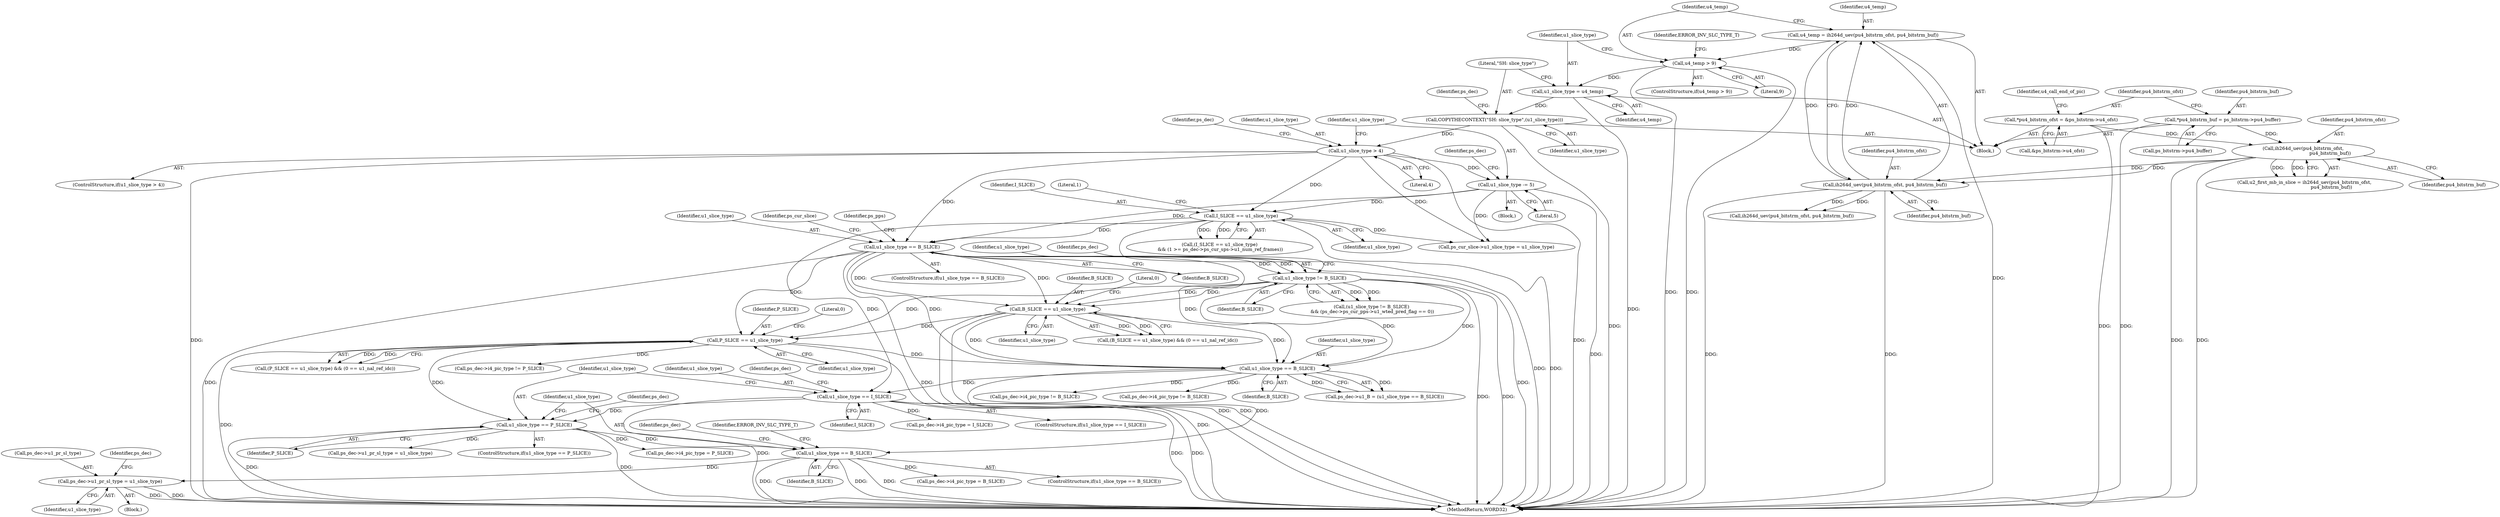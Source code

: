 digraph "0_Android_e629194c62a9a129ce378e08cb1059a8a53f1795_1@pointer" {
"1002475" [label="(Call,ps_dec->u1_pr_sl_type = u1_slice_type)"];
"1002459" [label="(Call,u1_slice_type == B_SLICE)"];
"1002425" [label="(Call,u1_slice_type == P_SLICE)"];
"1002390" [label="(Call,u1_slice_type == I_SLICE)"];
"1002252" [label="(Call,u1_slice_type == B_SLICE)"];
"1001794" [label="(Call,B_SLICE == u1_slice_type)"];
"1001495" [label="(Call,u1_slice_type == B_SLICE)"];
"1000308" [label="(Call,u1_slice_type -= 5)"];
"1000304" [label="(Call,u1_slice_type > 4)"];
"1000295" [label="(Call,COPYTHECONTEXT(\"SH: slice_type\",(u1_slice_type)))"];
"1000292" [label="(Call,u1_slice_type = u4_temp)"];
"1000287" [label="(Call,u4_temp > 9)"];
"1000281" [label="(Call,u4_temp = ih264d_uev(pu4_bitstrm_ofst, pu4_bitstrm_buf))"];
"1000283" [label="(Call,ih264d_uev(pu4_bitstrm_ofst, pu4_bitstrm_buf))"];
"1000237" [label="(Call,ih264d_uev(pu4_bitstrm_ofst,\n                                     pu4_bitstrm_buf))"];
"1000209" [label="(Call,*pu4_bitstrm_ofst = &ps_bitstrm->u4_ofst)"];
"1000203" [label="(Call,*pu4_bitstrm_buf = ps_bitstrm->pu4_buffer)"];
"1000353" [label="(Call,I_SLICE == u1_slice_type)"];
"1001718" [label="(Call,u1_slice_type != B_SLICE)"];
"1001809" [label="(Call,P_SLICE == u1_slice_type)"];
"1001718" [label="(Call,u1_slice_type != B_SLICE)"];
"1000424" [label="(Call,ih264d_uev(pu4_bitstrm_ofst, pu4_bitstrm_buf))"];
"1002426" [label="(Identifier,u1_slice_type)"];
"1001495" [label="(Call,u1_slice_type == B_SLICE)"];
"1002480" [label="(Call,ps_dec->i4_pic_type = B_SLICE)"];
"1001724" [label="(Identifier,ps_dec)"];
"1002466" [label="(Identifier,ps_dec)"];
"1000296" [label="(Literal,\"SH: slice_type\")"];
"1001719" [label="(Identifier,u1_slice_type)"];
"1002252" [label="(Call,u1_slice_type == B_SLICE)"];
"1000307" [label="(Block,)"];
"1000313" [label="(Identifier,ps_dec)"];
"1002447" [label="(Call,ps_dec->i4_pic_type != B_SLICE)"];
"1000300" [label="(Identifier,ps_dec)"];
"1001798" [label="(Literal,0)"];
"1000209" [label="(Call,*pu4_bitstrm_ofst = &ps_bitstrm->u4_ofst)"];
"1002570" [label="(MethodReturn,WORD32)"];
"1001445" [label="(Call,ps_cur_slice->u1_slice_type = u1_slice_type)"];
"1000295" [label="(Call,COPYTHECONTEXT(\"SH: slice_type\",(u1_slice_type)))"];
"1000226" [label="(Identifier,u4_call_end_of_pic)"];
"1001793" [label="(Call,(B_SLICE == u1_slice_type) && (0 == u1_nal_ref_idc))"];
"1000282" [label="(Identifier,u4_temp)"];
"1002476" [label="(Call,ps_dec->u1_pr_sl_type)"];
"1002418" [label="(Call,ps_dec->i4_pic_type = I_SLICE)"];
"1000291" [label="(Identifier,ERROR_INV_SLC_TYPE_T)"];
"1000285" [label="(Identifier,pu4_bitstrm_buf)"];
"1000238" [label="(Identifier,pu4_bitstrm_ofst)"];
"1000203" [label="(Call,*pu4_bitstrm_buf = ps_bitstrm->pu4_buffer)"];
"1002397" [label="(Identifier,ps_dec)"];
"1002458" [label="(ControlStructure,if(u1_slice_type == B_SLICE))"];
"1002408" [label="(Call,ps_dec->i4_pic_type != B_SLICE)"];
"1000322" [label="(Identifier,ps_dec)"];
"1002248" [label="(Call,ps_dec->u1_B = (u1_slice_type == B_SLICE))"];
"1002391" [label="(Identifier,u1_slice_type)"];
"1001547" [label="(Identifier,ps_pps)"];
"1000355" [label="(Identifier,u1_slice_type)"];
"1002424" [label="(ControlStructure,if(u1_slice_type == P_SLICE))"];
"1000286" [label="(ControlStructure,if(u4_temp > 9))"];
"1001808" [label="(Call,(P_SLICE == u1_slice_type) && (0 == u1_nal_ref_idc))"];
"1002392" [label="(Identifier,I_SLICE)"];
"1000166" [label="(Block,)"];
"1000293" [label="(Identifier,u1_slice_type)"];
"1000310" [label="(Literal,5)"];
"1002413" [label="(Call,ps_dec->i4_pic_type != P_SLICE)"];
"1000306" [label="(Literal,4)"];
"1001796" [label="(Identifier,u1_slice_type)"];
"1000353" [label="(Call,I_SLICE == u1_slice_type)"];
"1002461" [label="(Identifier,B_SLICE)"];
"1000237" [label="(Call,ih264d_uev(pu4_bitstrm_ofst,\n                                     pu4_bitstrm_buf))"];
"1002459" [label="(Call,u1_slice_type == B_SLICE)"];
"1002254" [label="(Identifier,B_SLICE)"];
"1001794" [label="(Call,B_SLICE == u1_slice_type)"];
"1001813" [label="(Literal,0)"];
"1001720" [label="(Identifier,B_SLICE)"];
"1000283" [label="(Call,ih264d_uev(pu4_bitstrm_ofst, pu4_bitstrm_buf))"];
"1002390" [label="(Call,u1_slice_type == I_SLICE)"];
"1000204" [label="(Identifier,pu4_bitstrm_buf)"];
"1002389" [label="(ControlStructure,if(u1_slice_type == I_SLICE))"];
"1002479" [label="(Identifier,u1_slice_type)"];
"1002475" [label="(Call,ps_dec->u1_pr_sl_type = u1_slice_type)"];
"1000210" [label="(Identifier,pu4_bitstrm_ofst)"];
"1000352" [label="(Call,(I_SLICE == u1_slice_type)\n && (1 >= ps_dec->ps_cur_sps->u1_num_ref_frames))"];
"1000289" [label="(Literal,9)"];
"1000357" [label="(Literal,1)"];
"1000294" [label="(Identifier,u4_temp)"];
"1002253" [label="(Identifier,u1_slice_type)"];
"1000235" [label="(Call,u2_first_mb_in_slice = ih264d_uev(pu4_bitstrm_ofst,\n                                     pu4_bitstrm_buf))"];
"1002460" [label="(Identifier,u1_slice_type)"];
"1000297" [label="(Identifier,u1_slice_type)"];
"1002452" [label="(Call,ps_dec->i4_pic_type = P_SLICE)"];
"1001496" [label="(Identifier,u1_slice_type)"];
"1000292" [label="(Call,u1_slice_type = u4_temp)"];
"1000287" [label="(Call,u4_temp > 9)"];
"1002482" [label="(Identifier,ps_dec)"];
"1000205" [label="(Call,ps_bitstrm->pu4_buffer)"];
"1001810" [label="(Identifier,P_SLICE)"];
"1000284" [label="(Identifier,pu4_bitstrm_ofst)"];
"1002425" [label="(Call,u1_slice_type == P_SLICE)"];
"1000354" [label="(Identifier,I_SLICE)"];
"1002427" [label="(Identifier,P_SLICE)"];
"1001717" [label="(Call,(u1_slice_type != B_SLICE)\n && (ps_dec->ps_cur_pps->u1_wted_pred_flag == 0))"];
"1002432" [label="(Identifier,ps_dec)"];
"1001494" [label="(ControlStructure,if(u1_slice_type == B_SLICE))"];
"1001501" [label="(Identifier,ps_cur_slice)"];
"1002462" [label="(Block,)"];
"1001795" [label="(Identifier,B_SLICE)"];
"1000305" [label="(Identifier,u1_slice_type)"];
"1001497" [label="(Identifier,B_SLICE)"];
"1000288" [label="(Identifier,u4_temp)"];
"1000304" [label="(Call,u1_slice_type > 4)"];
"1002487" [label="(Identifier,ERROR_INV_SLC_TYPE_T)"];
"1001809" [label="(Call,P_SLICE == u1_slice_type)"];
"1000303" [label="(ControlStructure,if(u1_slice_type > 4))"];
"1000281" [label="(Call,u4_temp = ih264d_uev(pu4_bitstrm_ofst, pu4_bitstrm_buf))"];
"1000309" [label="(Identifier,u1_slice_type)"];
"1002441" [label="(Call,ps_dec->u1_pr_sl_type = u1_slice_type)"];
"1000239" [label="(Identifier,pu4_bitstrm_buf)"];
"1001811" [label="(Identifier,u1_slice_type)"];
"1000211" [label="(Call,&ps_bitstrm->u4_ofst)"];
"1000308" [label="(Call,u1_slice_type -= 5)"];
"1002475" -> "1002462"  [label="AST: "];
"1002475" -> "1002479"  [label="CFG: "];
"1002476" -> "1002475"  [label="AST: "];
"1002479" -> "1002475"  [label="AST: "];
"1002482" -> "1002475"  [label="CFG: "];
"1002475" -> "1002570"  [label="DDG: "];
"1002475" -> "1002570"  [label="DDG: "];
"1002459" -> "1002475"  [label="DDG: "];
"1002459" -> "1002458"  [label="AST: "];
"1002459" -> "1002461"  [label="CFG: "];
"1002460" -> "1002459"  [label="AST: "];
"1002461" -> "1002459"  [label="AST: "];
"1002466" -> "1002459"  [label="CFG: "];
"1002487" -> "1002459"  [label="CFG: "];
"1002459" -> "1002570"  [label="DDG: "];
"1002459" -> "1002570"  [label="DDG: "];
"1002459" -> "1002570"  [label="DDG: "];
"1002425" -> "1002459"  [label="DDG: "];
"1002252" -> "1002459"  [label="DDG: "];
"1002459" -> "1002480"  [label="DDG: "];
"1002425" -> "1002424"  [label="AST: "];
"1002425" -> "1002427"  [label="CFG: "];
"1002426" -> "1002425"  [label="AST: "];
"1002427" -> "1002425"  [label="AST: "];
"1002432" -> "1002425"  [label="CFG: "];
"1002460" -> "1002425"  [label="CFG: "];
"1002425" -> "1002570"  [label="DDG: "];
"1002425" -> "1002570"  [label="DDG: "];
"1002390" -> "1002425"  [label="DDG: "];
"1001809" -> "1002425"  [label="DDG: "];
"1002425" -> "1002441"  [label="DDG: "];
"1002425" -> "1002452"  [label="DDG: "];
"1002390" -> "1002389"  [label="AST: "];
"1002390" -> "1002392"  [label="CFG: "];
"1002391" -> "1002390"  [label="AST: "];
"1002392" -> "1002390"  [label="AST: "];
"1002397" -> "1002390"  [label="CFG: "];
"1002426" -> "1002390"  [label="CFG: "];
"1002390" -> "1002570"  [label="DDG: "];
"1002390" -> "1002570"  [label="DDG: "];
"1002390" -> "1002570"  [label="DDG: "];
"1002252" -> "1002390"  [label="DDG: "];
"1000353" -> "1002390"  [label="DDG: "];
"1002390" -> "1002418"  [label="DDG: "];
"1002252" -> "1002248"  [label="AST: "];
"1002252" -> "1002254"  [label="CFG: "];
"1002253" -> "1002252"  [label="AST: "];
"1002254" -> "1002252"  [label="AST: "];
"1002248" -> "1002252"  [label="CFG: "];
"1002252" -> "1002248"  [label="DDG: "];
"1002252" -> "1002248"  [label="DDG: "];
"1001794" -> "1002252"  [label="DDG: "];
"1001794" -> "1002252"  [label="DDG: "];
"1001718" -> "1002252"  [label="DDG: "];
"1001718" -> "1002252"  [label="DDG: "];
"1001495" -> "1002252"  [label="DDG: "];
"1001495" -> "1002252"  [label="DDG: "];
"1001809" -> "1002252"  [label="DDG: "];
"1002252" -> "1002408"  [label="DDG: "];
"1002252" -> "1002447"  [label="DDG: "];
"1001794" -> "1001793"  [label="AST: "];
"1001794" -> "1001796"  [label="CFG: "];
"1001795" -> "1001794"  [label="AST: "];
"1001796" -> "1001794"  [label="AST: "];
"1001798" -> "1001794"  [label="CFG: "];
"1001793" -> "1001794"  [label="CFG: "];
"1001794" -> "1002570"  [label="DDG: "];
"1001794" -> "1002570"  [label="DDG: "];
"1001794" -> "1001793"  [label="DDG: "];
"1001794" -> "1001793"  [label="DDG: "];
"1001495" -> "1001794"  [label="DDG: "];
"1001495" -> "1001794"  [label="DDG: "];
"1001718" -> "1001794"  [label="DDG: "];
"1001718" -> "1001794"  [label="DDG: "];
"1001794" -> "1001809"  [label="DDG: "];
"1001495" -> "1001494"  [label="AST: "];
"1001495" -> "1001497"  [label="CFG: "];
"1001496" -> "1001495"  [label="AST: "];
"1001497" -> "1001495"  [label="AST: "];
"1001501" -> "1001495"  [label="CFG: "];
"1001547" -> "1001495"  [label="CFG: "];
"1001495" -> "1002570"  [label="DDG: "];
"1001495" -> "1002570"  [label="DDG: "];
"1001495" -> "1002570"  [label="DDG: "];
"1000308" -> "1001495"  [label="DDG: "];
"1000304" -> "1001495"  [label="DDG: "];
"1000353" -> "1001495"  [label="DDG: "];
"1001495" -> "1001718"  [label="DDG: "];
"1001495" -> "1001718"  [label="DDG: "];
"1001495" -> "1001809"  [label="DDG: "];
"1000308" -> "1000307"  [label="AST: "];
"1000308" -> "1000310"  [label="CFG: "];
"1000309" -> "1000308"  [label="AST: "];
"1000310" -> "1000308"  [label="AST: "];
"1000313" -> "1000308"  [label="CFG: "];
"1000308" -> "1002570"  [label="DDG: "];
"1000304" -> "1000308"  [label="DDG: "];
"1000308" -> "1000353"  [label="DDG: "];
"1000308" -> "1001445"  [label="DDG: "];
"1000304" -> "1000303"  [label="AST: "];
"1000304" -> "1000306"  [label="CFG: "];
"1000305" -> "1000304"  [label="AST: "];
"1000306" -> "1000304"  [label="AST: "];
"1000309" -> "1000304"  [label="CFG: "];
"1000322" -> "1000304"  [label="CFG: "];
"1000304" -> "1002570"  [label="DDG: "];
"1000304" -> "1002570"  [label="DDG: "];
"1000295" -> "1000304"  [label="DDG: "];
"1000304" -> "1000353"  [label="DDG: "];
"1000304" -> "1001445"  [label="DDG: "];
"1000295" -> "1000166"  [label="AST: "];
"1000295" -> "1000297"  [label="CFG: "];
"1000296" -> "1000295"  [label="AST: "];
"1000297" -> "1000295"  [label="AST: "];
"1000300" -> "1000295"  [label="CFG: "];
"1000295" -> "1002570"  [label="DDG: "];
"1000292" -> "1000295"  [label="DDG: "];
"1000292" -> "1000166"  [label="AST: "];
"1000292" -> "1000294"  [label="CFG: "];
"1000293" -> "1000292"  [label="AST: "];
"1000294" -> "1000292"  [label="AST: "];
"1000296" -> "1000292"  [label="CFG: "];
"1000292" -> "1002570"  [label="DDG: "];
"1000287" -> "1000292"  [label="DDG: "];
"1000287" -> "1000286"  [label="AST: "];
"1000287" -> "1000289"  [label="CFG: "];
"1000288" -> "1000287"  [label="AST: "];
"1000289" -> "1000287"  [label="AST: "];
"1000291" -> "1000287"  [label="CFG: "];
"1000293" -> "1000287"  [label="CFG: "];
"1000287" -> "1002570"  [label="DDG: "];
"1000287" -> "1002570"  [label="DDG: "];
"1000281" -> "1000287"  [label="DDG: "];
"1000281" -> "1000166"  [label="AST: "];
"1000281" -> "1000283"  [label="CFG: "];
"1000282" -> "1000281"  [label="AST: "];
"1000283" -> "1000281"  [label="AST: "];
"1000288" -> "1000281"  [label="CFG: "];
"1000281" -> "1002570"  [label="DDG: "];
"1000283" -> "1000281"  [label="DDG: "];
"1000283" -> "1000281"  [label="DDG: "];
"1000283" -> "1000285"  [label="CFG: "];
"1000284" -> "1000283"  [label="AST: "];
"1000285" -> "1000283"  [label="AST: "];
"1000283" -> "1002570"  [label="DDG: "];
"1000283" -> "1002570"  [label="DDG: "];
"1000237" -> "1000283"  [label="DDG: "];
"1000237" -> "1000283"  [label="DDG: "];
"1000283" -> "1000424"  [label="DDG: "];
"1000283" -> "1000424"  [label="DDG: "];
"1000237" -> "1000235"  [label="AST: "];
"1000237" -> "1000239"  [label="CFG: "];
"1000238" -> "1000237"  [label="AST: "];
"1000239" -> "1000237"  [label="AST: "];
"1000235" -> "1000237"  [label="CFG: "];
"1000237" -> "1002570"  [label="DDG: "];
"1000237" -> "1002570"  [label="DDG: "];
"1000237" -> "1000235"  [label="DDG: "];
"1000237" -> "1000235"  [label="DDG: "];
"1000209" -> "1000237"  [label="DDG: "];
"1000203" -> "1000237"  [label="DDG: "];
"1000209" -> "1000166"  [label="AST: "];
"1000209" -> "1000211"  [label="CFG: "];
"1000210" -> "1000209"  [label="AST: "];
"1000211" -> "1000209"  [label="AST: "];
"1000226" -> "1000209"  [label="CFG: "];
"1000209" -> "1002570"  [label="DDG: "];
"1000203" -> "1000166"  [label="AST: "];
"1000203" -> "1000205"  [label="CFG: "];
"1000204" -> "1000203"  [label="AST: "];
"1000205" -> "1000203"  [label="AST: "];
"1000210" -> "1000203"  [label="CFG: "];
"1000203" -> "1002570"  [label="DDG: "];
"1000353" -> "1000352"  [label="AST: "];
"1000353" -> "1000355"  [label="CFG: "];
"1000354" -> "1000353"  [label="AST: "];
"1000355" -> "1000353"  [label="AST: "];
"1000357" -> "1000353"  [label="CFG: "];
"1000352" -> "1000353"  [label="CFG: "];
"1000353" -> "1002570"  [label="DDG: "];
"1000353" -> "1002570"  [label="DDG: "];
"1000353" -> "1000352"  [label="DDG: "];
"1000353" -> "1000352"  [label="DDG: "];
"1000353" -> "1001445"  [label="DDG: "];
"1001718" -> "1001717"  [label="AST: "];
"1001718" -> "1001720"  [label="CFG: "];
"1001719" -> "1001718"  [label="AST: "];
"1001720" -> "1001718"  [label="AST: "];
"1001724" -> "1001718"  [label="CFG: "];
"1001717" -> "1001718"  [label="CFG: "];
"1001718" -> "1002570"  [label="DDG: "];
"1001718" -> "1002570"  [label="DDG: "];
"1001718" -> "1001717"  [label="DDG: "];
"1001718" -> "1001717"  [label="DDG: "];
"1001718" -> "1001809"  [label="DDG: "];
"1001809" -> "1001808"  [label="AST: "];
"1001809" -> "1001811"  [label="CFG: "];
"1001810" -> "1001809"  [label="AST: "];
"1001811" -> "1001809"  [label="AST: "];
"1001813" -> "1001809"  [label="CFG: "];
"1001808" -> "1001809"  [label="CFG: "];
"1001809" -> "1002570"  [label="DDG: "];
"1001809" -> "1002570"  [label="DDG: "];
"1001809" -> "1001808"  [label="DDG: "];
"1001809" -> "1001808"  [label="DDG: "];
"1001809" -> "1002413"  [label="DDG: "];
}
